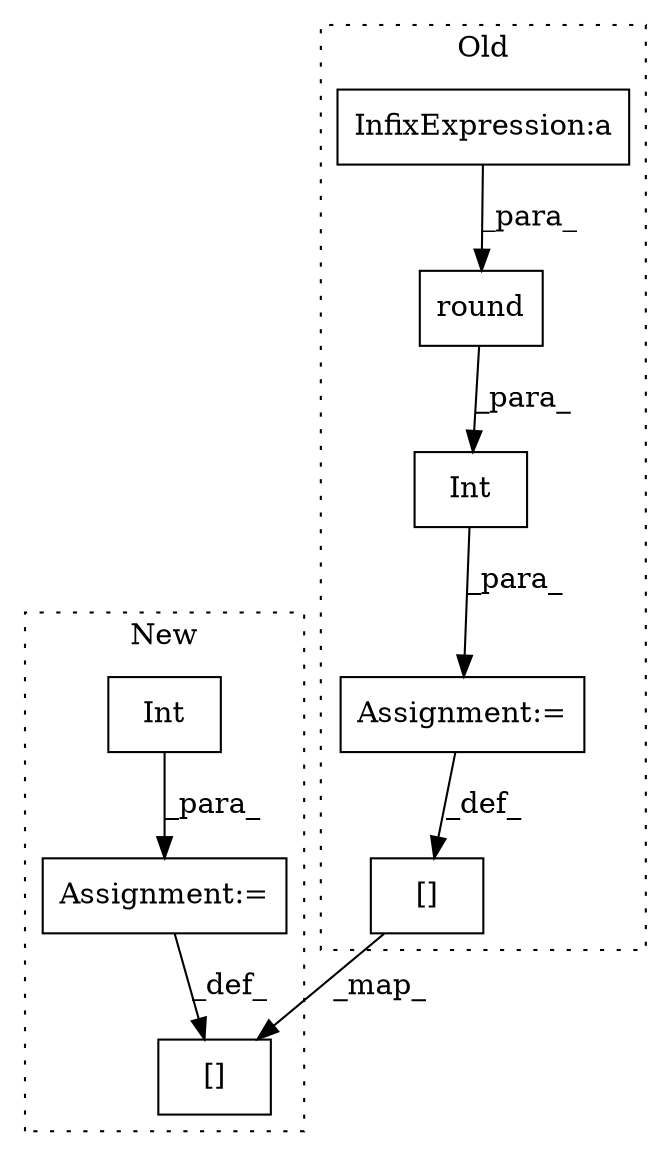digraph G {
subgraph cluster0 {
1 [label="round" a="32" s="5868,5902" l="6,1" shape="box"];
4 [label="Int" a="32" s="5858,5903" l="4,1" shape="box"];
5 [label="Assignment:=" a="7" s="5857" l="1" shape="box"];
6 [label="InfixExpression:a" a="27" s="5888" l="3" shape="box"];
7 [label="[]" a="2" s="6422,6438" l="10,1" shape="box"];
label = "Old";
style="dotted";
}
subgraph cluster1 {
2 [label="Int" a="32" s="5893,5922" l="4,1" shape="box"];
3 [label="Assignment:=" a="7" s="5892" l="1" shape="box"];
8 [label="[]" a="2" s="6518,6534" l="10,1" shape="box"];
label = "New";
style="dotted";
}
1 -> 4 [label="_para_"];
2 -> 3 [label="_para_"];
3 -> 8 [label="_def_"];
4 -> 5 [label="_para_"];
5 -> 7 [label="_def_"];
6 -> 1 [label="_para_"];
7 -> 8 [label="_map_"];
}